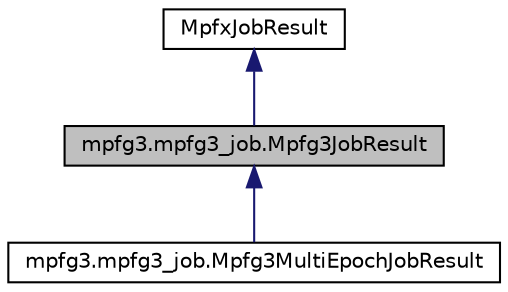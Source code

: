 digraph G
{
  edge [fontname="Helvetica",fontsize="10",labelfontname="Helvetica",labelfontsize="10"];
  node [fontname="Helvetica",fontsize="10",shape=record];
  Node1 [label="mpfg3.mpfg3_job.Mpfg3JobResult",height=0.2,width=0.4,color="black", fillcolor="grey75", style="filled" fontcolor="black"];
  Node2 -> Node1 [dir=back,color="midnightblue",fontsize="10",style="solid",fontname="Helvetica"];
  Node2 [label="MpfxJobResult",height=0.2,width=0.4,color="black", fillcolor="white", style="filled",URL="$classMpfxJobResult.html"];
  Node1 -> Node3 [dir=back,color="midnightblue",fontsize="10",style="solid",fontname="Helvetica"];
  Node3 [label="mpfg3.mpfg3_job.Mpfg3MultiEpochJobResult",height=0.2,width=0.4,color="black", fillcolor="white", style="filled",URL="$classmpfg3_1_1mpfg3__job_1_1Mpfg3MultiEpochJobResult.html",tooltip="Represents the result of a job with multiple epochs (exposures) images and related catalogs..."];
}
